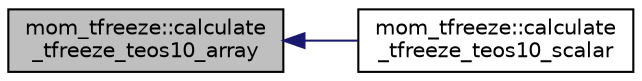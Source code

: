 digraph "mom_tfreeze::calculate_tfreeze_teos10_array"
{
 // INTERACTIVE_SVG=YES
  edge [fontname="Helvetica",fontsize="10",labelfontname="Helvetica",labelfontsize="10"];
  node [fontname="Helvetica",fontsize="10",shape=record];
  rankdir="LR";
  Node9 [label="mom_tfreeze::calculate\l_tfreeze_teos10_array",height=0.2,width=0.4,color="black", fillcolor="grey75", style="filled", fontcolor="black"];
  Node9 -> Node10 [dir="back",color="midnightblue",fontsize="10",style="solid",fontname="Helvetica"];
  Node10 [label="mom_tfreeze::calculate\l_tfreeze_teos10_scalar",height=0.2,width=0.4,color="black", fillcolor="white", style="filled",URL="$namespacemom__tfreeze.html#a9664517581c88633f8f7f7202d9f6cb1",tooltip="This subroutine computes the freezing point conservative temparature (in deg C) from absolute salinit..."];
}
